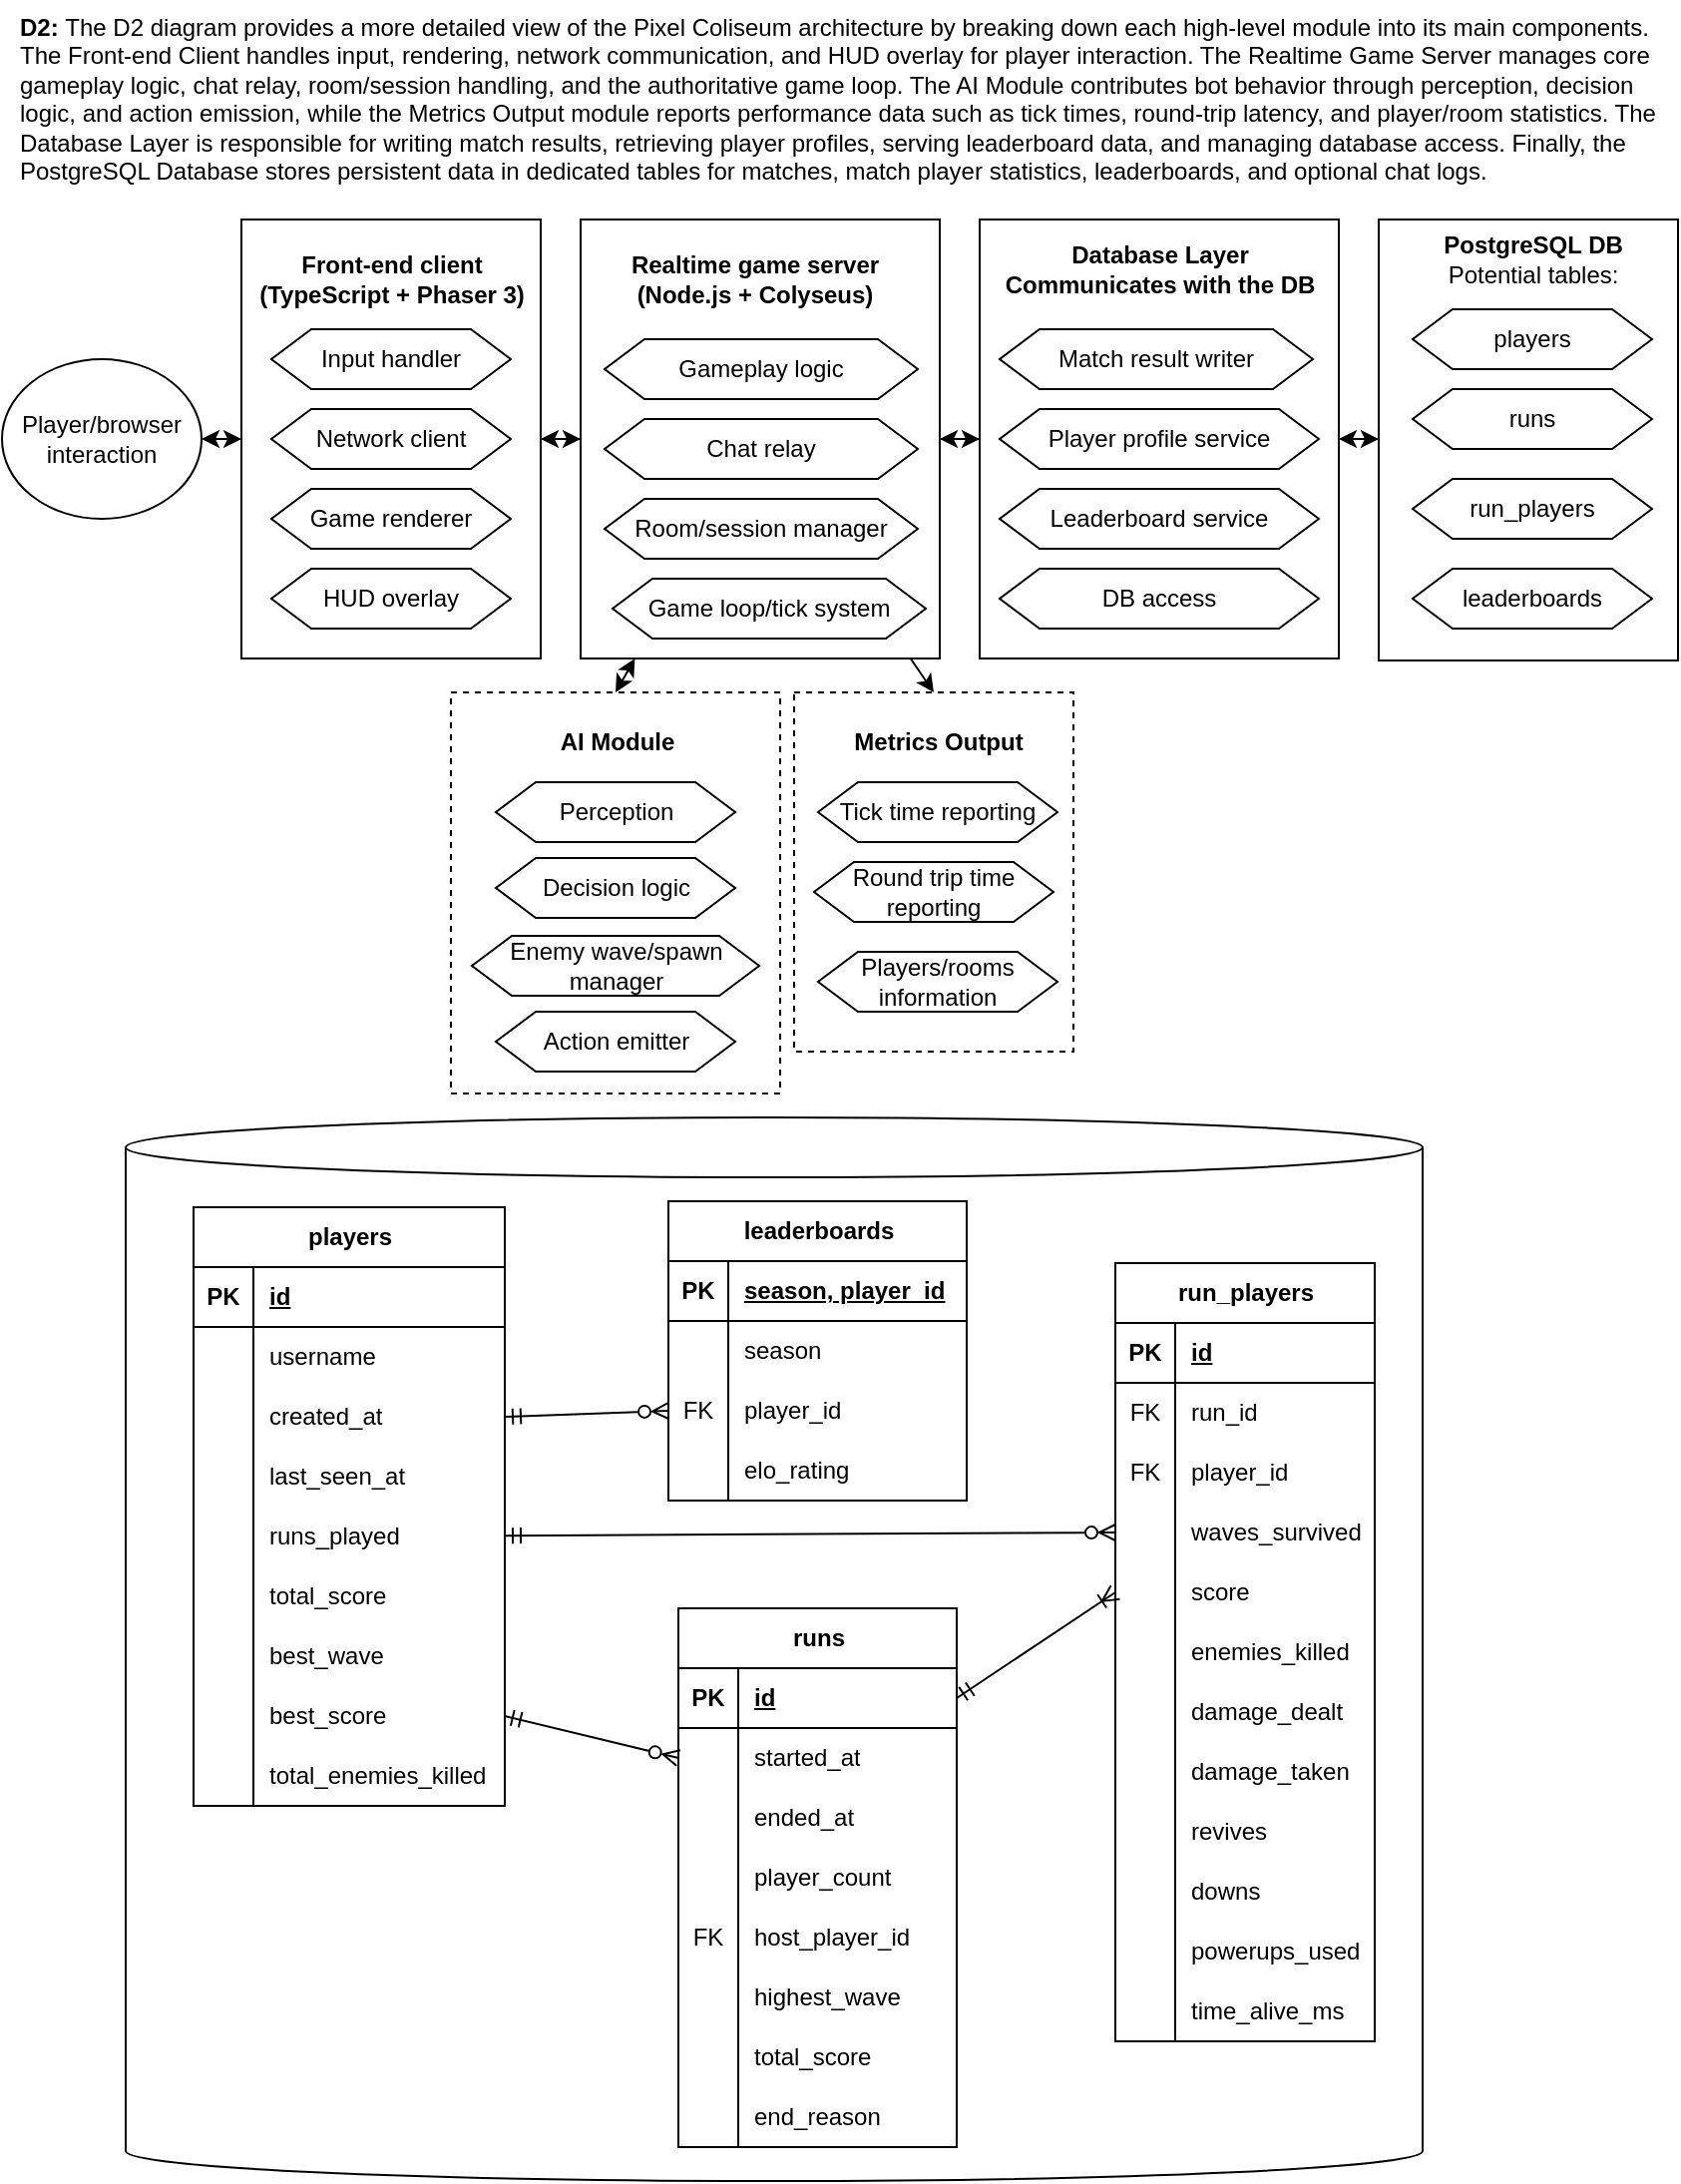<mxfile version="28.2.8">
  <diagram name="Page-1" id="j8zkVQ6v6HRnF_IF4WwY">
    <mxGraphModel dx="1018" dy="633" grid="0" gridSize="10" guides="1" tooltips="1" connect="1" arrows="1" fold="1" page="0" pageScale="1" pageWidth="850" pageHeight="1100" math="0" shadow="0">
      <root>
        <mxCell id="0" />
        <mxCell id="1" parent="0" />
        <mxCell id="nT1fkH_VONhv6HvrQwMY-127" value="" style="shape=cylinder3;whiteSpace=wrap;html=1;boundedLbl=1;backgroundOutline=1;size=15;" parent="1" vertex="1">
          <mxGeometry x="66" y="590" width="650" height="533" as="geometry" />
        </mxCell>
        <mxCell id="DHYCz6EOC8wieBjTlNJv-1" value="&lt;p style=&quot;margin-top: 0px;&quot;&gt;&lt;font&gt;&lt;font style=&quot;&quot;&gt;&lt;font style=&quot;&quot;&gt;&lt;b style=&quot;&quot;&gt;D2:&amp;nbsp;&lt;/b&gt;&lt;/font&gt;&lt;/font&gt;&lt;span style=&quot;background-color: transparent; color: light-dark(rgb(0, 0, 0), rgb(255, 255, 255));&quot;&gt;The D2 diagram provides a more detailed view of the Pixel Coliseum architecture by breaking down each high-level module into its main components. The &lt;/span&gt;&lt;span style=&quot;background-color: transparent; color: light-dark(rgb(0, 0, 0), rgb(255, 255, 255));&quot; data-end=&quot;289&quot; data-start=&quot;269&quot;&gt;Front-end Client&lt;/span&gt;&lt;span style=&quot;background-color: transparent; color: light-dark(rgb(0, 0, 0), rgb(255, 255, 255));&quot;&gt; handles input, rendering, network communication, and HUD overlay for player interaction. The &lt;/span&gt;&lt;span style=&quot;background-color: transparent; color: light-dark(rgb(0, 0, 0), rgb(255, 255, 255));&quot; data-end=&quot;407&quot; data-start=&quot;383&quot;&gt;Realtime Game Server&lt;/span&gt;&lt;span style=&quot;background-color: transparent; color: light-dark(rgb(0, 0, 0), rgb(255, 255, 255));&quot;&gt; manages core gameplay logic, chat relay, room/session handling, and the authoritative game loop. The &lt;/span&gt;&lt;span style=&quot;background-color: transparent; color: light-dark(rgb(0, 0, 0), rgb(255, 255, 255));&quot; data-is-only-node=&quot;&quot; data-end=&quot;522&quot; data-start=&quot;509&quot;&gt;AI Module&lt;/span&gt;&lt;span style=&quot;background-color: transparent; color: light-dark(rgb(0, 0, 0), rgb(255, 255, 255));&quot;&gt; contributes bot behavior through perception, decision logic, and action emission, while the &lt;/span&gt;&lt;span style=&quot;background-color: transparent; color: light-dark(rgb(0, 0, 0), rgb(255, 255, 255));&quot; data-end=&quot;633&quot; data-start=&quot;615&quot;&gt;Metrics Output&lt;/span&gt;&lt;span style=&quot;background-color: transparent; color: light-dark(rgb(0, 0, 0), rgb(255, 255, 255));&quot;&gt; module reports performance data such as tick times, round-trip latency, and player/room statistics. The &lt;/span&gt;&lt;span style=&quot;background-color: transparent; color: light-dark(rgb(0, 0, 0), rgb(255, 255, 255));&quot; data-end=&quot;756&quot; data-start=&quot;738&quot;&gt;Database Layer&lt;/span&gt;&lt;span style=&quot;background-color: transparent; color: light-dark(rgb(0, 0, 0), rgb(255, 255, 255));&quot;&gt; is responsible for writing match results, retrieving player profiles, serving leaderboard data, and managing database access. Finally, the &lt;/span&gt;&lt;span style=&quot;background-color: transparent; color: light-dark(rgb(0, 0, 0), rgb(255, 255, 255));&quot; data-end=&quot;919&quot; data-start=&quot;896&quot;&gt;PostgreSQL Database&lt;/span&gt;&lt;span style=&quot;background-color: transparent; color: light-dark(rgb(0, 0, 0), rgb(255, 255, 255));&quot;&gt; stores persistent data in dedicated tables for matches, match player statistics, leaderboards, and optional chat logs.&lt;/span&gt;&lt;/font&gt;&lt;/p&gt;" style="text;html=1;whiteSpace=wrap;overflow=hidden;rounded=0;" parent="1" vertex="1">
          <mxGeometry x="11" y="30" width="828.5" height="120" as="geometry" />
        </mxCell>
        <mxCell id="DHYCz6EOC8wieBjTlNJv-2" style="edgeStyle=orthogonalEdgeStyle;rounded=0;orthogonalLoop=1;jettySize=auto;html=1;entryX=0;entryY=0.5;entryDx=0;entryDy=0;endArrow=classic;endFill=1;startArrow=classic;startFill=1;" parent="1" source="DHYCz6EOC8wieBjTlNJv-3" target="DHYCz6EOC8wieBjTlNJv-7" edge="1">
          <mxGeometry relative="1" as="geometry" />
        </mxCell>
        <mxCell id="DHYCz6EOC8wieBjTlNJv-3" value="" style="rounded=0;whiteSpace=wrap;html=1;" parent="1" vertex="1">
          <mxGeometry x="124" y="140" width="150" height="220" as="geometry" />
        </mxCell>
        <mxCell id="DHYCz6EOC8wieBjTlNJv-4" style="edgeStyle=orthogonalEdgeStyle;rounded=0;orthogonalLoop=1;jettySize=auto;html=1;endArrow=classic;endFill=1;startArrow=classic;startFill=1;" parent="1" source="DHYCz6EOC8wieBjTlNJv-7" target="DHYCz6EOC8wieBjTlNJv-10" edge="1">
          <mxGeometry relative="1" as="geometry" />
        </mxCell>
        <mxCell id="DHYCz6EOC8wieBjTlNJv-5" style="rounded=0;orthogonalLoop=1;jettySize=auto;html=1;entryX=0.5;entryY=0;entryDx=0;entryDy=0;" parent="1" source="DHYCz6EOC8wieBjTlNJv-7" target="DHYCz6EOC8wieBjTlNJv-13" edge="1">
          <mxGeometry relative="1" as="geometry" />
        </mxCell>
        <mxCell id="DHYCz6EOC8wieBjTlNJv-6" style="rounded=0;orthogonalLoop=1;jettySize=auto;html=1;entryX=0.5;entryY=0;entryDx=0;entryDy=0;endArrow=classic;endFill=1;startArrow=classic;startFill=1;" parent="1" source="DHYCz6EOC8wieBjTlNJv-7" target="DHYCz6EOC8wieBjTlNJv-14" edge="1">
          <mxGeometry relative="1" as="geometry" />
        </mxCell>
        <mxCell id="DHYCz6EOC8wieBjTlNJv-7" value="" style="rounded=0;whiteSpace=wrap;html=1;" parent="1" vertex="1">
          <mxGeometry x="294" y="140" width="180" height="220" as="geometry" />
        </mxCell>
        <mxCell id="DHYCz6EOC8wieBjTlNJv-8" value="" style="rounded=0;whiteSpace=wrap;html=1;" parent="1" vertex="1">
          <mxGeometry x="694" y="140" width="150" height="221" as="geometry" />
        </mxCell>
        <mxCell id="nRwVQwHnKeyk6ElrC6Fd-15" style="edgeStyle=orthogonalEdgeStyle;rounded=0;orthogonalLoop=1;jettySize=auto;html=1;exitX=1;exitY=0.5;exitDx=0;exitDy=0;entryX=0;entryY=0.5;entryDx=0;entryDy=0;startArrow=classic;startFill=1;" parent="1" source="DHYCz6EOC8wieBjTlNJv-10" target="DHYCz6EOC8wieBjTlNJv-8" edge="1">
          <mxGeometry relative="1" as="geometry" />
        </mxCell>
        <mxCell id="DHYCz6EOC8wieBjTlNJv-10" value="&lt;span style=&quot;color: rgba(0, 0, 0, 0); font-family: monospace; font-size: 0px; text-align: start; text-wrap-mode: nowrap;&quot;&gt;%3CmxGraphModel%3E%3Croot%3E%3CmxCell%20id%3D%220%22%2F%3E%3CmxCell%20id%3D%221%22%20parent%3D%220%22%2F%3E%3CmxCell%20id%3D%222%22%20value%3D%22Player%20Profile%20Service%22%20style%3D%22shape%3Dhexagon%3Bperimeter%3DhexagonPerimeter2%3BwhiteSpace%3Dwrap%3Bhtml%3D1%3BfixedSize%3D1%3B%22%20vertex%3D%221%22%20parent%3D%221%22%3E%3CmxGeometry%20x%3D%22550%22%20y%3D%22245%22%20width%3D%22160%22%20height%3D%2230%22%20as%3D%22geometry%22%2F%3E%3C%2FmxCell%3E%3C%2Froot%3E%3C%2FmxGraphModel%3E&lt;/span&gt;" style="rounded=0;whiteSpace=wrap;html=1;" parent="1" vertex="1">
          <mxGeometry x="494" y="140" width="180" height="220" as="geometry" />
        </mxCell>
        <mxCell id="DHYCz6EOC8wieBjTlNJv-11" style="edgeStyle=orthogonalEdgeStyle;rounded=0;orthogonalLoop=1;jettySize=auto;html=1;entryX=0;entryY=0.5;entryDx=0;entryDy=0;endArrow=classic;endFill=1;startArrow=classic;startFill=1;" parent="1" target="DHYCz6EOC8wieBjTlNJv-3" edge="1">
          <mxGeometry relative="1" as="geometry">
            <mxPoint x="104" y="250" as="sourcePoint" />
          </mxGeometry>
        </mxCell>
        <mxCell id="DHYCz6EOC8wieBjTlNJv-12" value="Player/browser interaction" style="ellipse;whiteSpace=wrap;html=1;" parent="1" vertex="1">
          <mxGeometry x="4" y="210" width="100" height="80" as="geometry" />
        </mxCell>
        <mxCell id="DHYCz6EOC8wieBjTlNJv-13" value="" style="rounded=0;whiteSpace=wrap;html=1;dashed=1;" parent="1" vertex="1">
          <mxGeometry x="401" y="377" width="140" height="180" as="geometry" />
        </mxCell>
        <mxCell id="DHYCz6EOC8wieBjTlNJv-14" value="" style="rounded=0;whiteSpace=wrap;html=1;dashed=1;" parent="1" vertex="1">
          <mxGeometry x="229" y="377" width="165" height="201" as="geometry" />
        </mxCell>
        <mxCell id="aA6Dl_ZG2p95WVv3GfOX-1" value="Input handler" style="shape=hexagon;perimeter=hexagonPerimeter2;whiteSpace=wrap;html=1;fixedSize=1;" parent="1" vertex="1">
          <mxGeometry x="139" y="195" width="120" height="30" as="geometry" />
        </mxCell>
        <mxCell id="aA6Dl_ZG2p95WVv3GfOX-2" value="&lt;b&gt;Front-end client&lt;/b&gt;&lt;div&gt;&lt;b&gt;(TypeScript + Phaser 3)&lt;/b&gt;&lt;/div&gt;" style="text;html=1;align=center;verticalAlign=middle;resizable=0;points=[];autosize=1;strokeColor=none;fillColor=none;" parent="1" vertex="1">
          <mxGeometry x="119" y="150" width="160" height="40" as="geometry" />
        </mxCell>
        <mxCell id="aA6Dl_ZG2p95WVv3GfOX-3" value="Network client" style="shape=hexagon;perimeter=hexagonPerimeter2;whiteSpace=wrap;html=1;fixedSize=1;" parent="1" vertex="1">
          <mxGeometry x="139" y="235" width="120" height="30" as="geometry" />
        </mxCell>
        <mxCell id="aA6Dl_ZG2p95WVv3GfOX-4" value="Game renderer" style="shape=hexagon;perimeter=hexagonPerimeter2;whiteSpace=wrap;html=1;fixedSize=1;" parent="1" vertex="1">
          <mxGeometry x="139" y="275" width="120" height="30" as="geometry" />
        </mxCell>
        <mxCell id="aA6Dl_ZG2p95WVv3GfOX-5" value="HUD overlay" style="shape=hexagon;perimeter=hexagonPerimeter2;whiteSpace=wrap;html=1;fixedSize=1;" parent="1" vertex="1">
          <mxGeometry x="139" y="315" width="120" height="30" as="geometry" />
        </mxCell>
        <mxCell id="aA6Dl_ZG2p95WVv3GfOX-6" value="&lt;div&gt;&lt;br&gt;&lt;/div&gt;&lt;div&gt;Room/session manager&lt;/div&gt;&lt;div&gt;&lt;br&gt;&lt;/div&gt;" style="shape=hexagon;perimeter=hexagonPerimeter2;whiteSpace=wrap;html=1;fixedSize=1;" parent="1" vertex="1">
          <mxGeometry x="306" y="280" width="157" height="30" as="geometry" />
        </mxCell>
        <mxCell id="aA6Dl_ZG2p95WVv3GfOX-7" value="&lt;div&gt;&lt;span style=&quot;background-color: transparent; color: light-dark(rgb(0, 0, 0), rgb(255, 255, 255));&quot;&gt;Game loop/tick system&lt;/span&gt;&lt;/div&gt;" style="shape=hexagon;perimeter=hexagonPerimeter2;whiteSpace=wrap;html=1;fixedSize=1;" parent="1" vertex="1">
          <mxGeometry x="310" y="320" width="157" height="30" as="geometry" />
        </mxCell>
        <mxCell id="aA6Dl_ZG2p95WVv3GfOX-8" value="Gameplay logic" style="shape=hexagon;perimeter=hexagonPerimeter2;whiteSpace=wrap;html=1;fixedSize=1;" parent="1" vertex="1">
          <mxGeometry x="306" y="200" width="157" height="30" as="geometry" />
        </mxCell>
        <mxCell id="aA6Dl_ZG2p95WVv3GfOX-9" value="&lt;div&gt;&lt;span style=&quot;background-color: transparent; color: light-dark(rgb(0, 0, 0), rgb(255, 255, 255));&quot;&gt;Chat relay&lt;/span&gt;&lt;/div&gt;" style="shape=hexagon;perimeter=hexagonPerimeter2;whiteSpace=wrap;html=1;fixedSize=1;" parent="1" vertex="1">
          <mxGeometry x="306" y="240" width="157" height="30" as="geometry" />
        </mxCell>
        <mxCell id="aA6Dl_ZG2p95WVv3GfOX-10" value="&lt;b&gt;Realtime game server&lt;/b&gt;&lt;div&gt;&lt;b&gt;(Node.js + Colyseus)&lt;/b&gt;&lt;/div&gt;" style="text;html=1;align=center;verticalAlign=middle;resizable=0;points=[];autosize=1;strokeColor=none;fillColor=none;" parent="1" vertex="1">
          <mxGeometry x="306" y="150" width="150" height="40" as="geometry" />
        </mxCell>
        <mxCell id="aA6Dl_ZG2p95WVv3GfOX-11" value="&lt;b&gt;Database Layer&lt;/b&gt;&lt;div&gt;&lt;b&gt;Communicates with the DB&lt;/b&gt;&lt;/div&gt;" style="text;html=1;align=center;verticalAlign=middle;resizable=0;points=[];autosize=1;strokeColor=none;fillColor=none;" parent="1" vertex="1">
          <mxGeometry x="494" y="145" width="180" height="40" as="geometry" />
        </mxCell>
        <mxCell id="aA6Dl_ZG2p95WVv3GfOX-12" value="&lt;div&gt;&lt;span style=&quot;background-color: transparent; color: light-dark(rgb(0, 0, 0), rgb(255, 255, 255));&quot;&gt;Match result writer&lt;/span&gt;&lt;/div&gt;" style="shape=hexagon;perimeter=hexagonPerimeter2;whiteSpace=wrap;html=1;fixedSize=1;" parent="1" vertex="1">
          <mxGeometry x="504" y="195" width="157" height="30" as="geometry" />
        </mxCell>
        <mxCell id="aA6Dl_ZG2p95WVv3GfOX-13" value="Player profile service" style="shape=hexagon;perimeter=hexagonPerimeter2;whiteSpace=wrap;html=1;fixedSize=1;" parent="1" vertex="1">
          <mxGeometry x="504" y="235" width="160" height="30" as="geometry" />
        </mxCell>
        <mxCell id="aA6Dl_ZG2p95WVv3GfOX-14" value="Leaderboard service" style="shape=hexagon;perimeter=hexagonPerimeter2;whiteSpace=wrap;html=1;fixedSize=1;" parent="1" vertex="1">
          <mxGeometry x="504" y="275" width="160" height="30" as="geometry" />
        </mxCell>
        <mxCell id="aA6Dl_ZG2p95WVv3GfOX-15" value="DB access" style="shape=hexagon;perimeter=hexagonPerimeter2;whiteSpace=wrap;html=1;fixedSize=1;" parent="1" vertex="1">
          <mxGeometry x="504" y="315" width="160" height="30" as="geometry" />
        </mxCell>
        <mxCell id="aA6Dl_ZG2p95WVv3GfOX-16" value="Perception" style="shape=hexagon;perimeter=hexagonPerimeter2;whiteSpace=wrap;html=1;fixedSize=1;" parent="1" vertex="1">
          <mxGeometry x="251.5" y="422" width="120" height="30" as="geometry" />
        </mxCell>
        <mxCell id="aA6Dl_ZG2p95WVv3GfOX-17" value="Decision logic" style="shape=hexagon;perimeter=hexagonPerimeter2;whiteSpace=wrap;html=1;fixedSize=1;" parent="1" vertex="1">
          <mxGeometry x="251.5" y="460" width="120" height="30" as="geometry" />
        </mxCell>
        <mxCell id="aA6Dl_ZG2p95WVv3GfOX-18" value="Action emitter" style="shape=hexagon;perimeter=hexagonPerimeter2;whiteSpace=wrap;html=1;fixedSize=1;" parent="1" vertex="1">
          <mxGeometry x="251.5" y="537" width="120" height="30" as="geometry" />
        </mxCell>
        <mxCell id="aA6Dl_ZG2p95WVv3GfOX-20" value="&lt;b&gt;AI Module&lt;/b&gt;" style="text;html=1;align=center;verticalAlign=middle;resizable=0;points=[];autosize=1;strokeColor=none;fillColor=none;" parent="1" vertex="1">
          <mxGeometry x="271.5" y="387" width="80" height="30" as="geometry" />
        </mxCell>
        <mxCell id="aA6Dl_ZG2p95WVv3GfOX-21" value="Tick time reporting" style="shape=hexagon;perimeter=hexagonPerimeter2;whiteSpace=wrap;html=1;fixedSize=1;" parent="1" vertex="1">
          <mxGeometry x="413" y="422" width="120" height="30" as="geometry" />
        </mxCell>
        <mxCell id="aA6Dl_ZG2p95WVv3GfOX-22" value="Round trip time reporting" style="shape=hexagon;perimeter=hexagonPerimeter2;whiteSpace=wrap;html=1;fixedSize=1;" parent="1" vertex="1">
          <mxGeometry x="411" y="462" width="120" height="30" as="geometry" />
        </mxCell>
        <mxCell id="aA6Dl_ZG2p95WVv3GfOX-23" value="Players/rooms information" style="shape=hexagon;perimeter=hexagonPerimeter2;whiteSpace=wrap;html=1;fixedSize=1;" parent="1" vertex="1">
          <mxGeometry x="413" y="507" width="120" height="30" as="geometry" />
        </mxCell>
        <mxCell id="aA6Dl_ZG2p95WVv3GfOX-24" value="&lt;b&gt;Metrics Output&lt;/b&gt;" style="text;html=1;align=center;verticalAlign=middle;resizable=0;points=[];autosize=1;strokeColor=none;fillColor=none;" parent="1" vertex="1">
          <mxGeometry x="418" y="387" width="110" height="30" as="geometry" />
        </mxCell>
        <mxCell id="aA6Dl_ZG2p95WVv3GfOX-25" value="&lt;b&gt;PostgreSQL DB&lt;/b&gt;&lt;div&gt;Potential tables:&lt;/div&gt;" style="text;html=1;align=center;verticalAlign=middle;resizable=0;points=[];autosize=1;strokeColor=none;fillColor=none;" parent="1" vertex="1">
          <mxGeometry x="716" y="140" width="110" height="40" as="geometry" />
        </mxCell>
        <mxCell id="aA6Dl_ZG2p95WVv3GfOX-26" value="players" style="shape=hexagon;perimeter=hexagonPerimeter2;whiteSpace=wrap;html=1;fixedSize=1;" parent="1" vertex="1">
          <mxGeometry x="711" y="185" width="120" height="30" as="geometry" />
        </mxCell>
        <mxCell id="aA6Dl_ZG2p95WVv3GfOX-27" value="runs" style="shape=hexagon;perimeter=hexagonPerimeter2;whiteSpace=wrap;html=1;fixedSize=1;" parent="1" vertex="1">
          <mxGeometry x="711" y="225" width="120" height="30" as="geometry" />
        </mxCell>
        <mxCell id="aA6Dl_ZG2p95WVv3GfOX-28" value="run_players" style="shape=hexagon;perimeter=hexagonPerimeter2;whiteSpace=wrap;html=1;fixedSize=1;" parent="1" vertex="1">
          <mxGeometry x="711" y="270" width="120" height="30" as="geometry" />
        </mxCell>
        <mxCell id="aA6Dl_ZG2p95WVv3GfOX-29" value="leaderboards" style="shape=hexagon;perimeter=hexagonPerimeter2;whiteSpace=wrap;html=1;fixedSize=1;" parent="1" vertex="1">
          <mxGeometry x="711" y="315" width="120" height="30" as="geometry" />
        </mxCell>
        <mxCell id="nT1fkH_VONhv6HvrQwMY-1" value="players" style="shape=table;startSize=30;container=1;collapsible=1;childLayout=tableLayout;fixedRows=1;rowLines=0;fontStyle=1;align=center;resizeLast=1;html=1;" parent="1" vertex="1">
          <mxGeometry x="100" y="635" width="156" height="300" as="geometry" />
        </mxCell>
        <mxCell id="nT1fkH_VONhv6HvrQwMY-2" value="" style="shape=tableRow;horizontal=0;startSize=0;swimlaneHead=0;swimlaneBody=0;fillColor=none;collapsible=0;dropTarget=0;points=[[0,0.5],[1,0.5]];portConstraint=eastwest;top=0;left=0;right=0;bottom=1;" parent="nT1fkH_VONhv6HvrQwMY-1" vertex="1">
          <mxGeometry y="30" width="156" height="30" as="geometry" />
        </mxCell>
        <mxCell id="nT1fkH_VONhv6HvrQwMY-3" value="PK" style="shape=partialRectangle;connectable=0;fillColor=none;top=0;left=0;bottom=0;right=0;fontStyle=1;overflow=hidden;whiteSpace=wrap;html=1;" parent="nT1fkH_VONhv6HvrQwMY-2" vertex="1">
          <mxGeometry width="30" height="30" as="geometry">
            <mxRectangle width="30" height="30" as="alternateBounds" />
          </mxGeometry>
        </mxCell>
        <mxCell id="nT1fkH_VONhv6HvrQwMY-4" value="id" style="shape=partialRectangle;connectable=0;fillColor=none;top=0;left=0;bottom=0;right=0;align=left;spacingLeft=6;fontStyle=5;overflow=hidden;whiteSpace=wrap;html=1;" parent="nT1fkH_VONhv6HvrQwMY-2" vertex="1">
          <mxGeometry x="30" width="126" height="30" as="geometry">
            <mxRectangle width="126" height="30" as="alternateBounds" />
          </mxGeometry>
        </mxCell>
        <mxCell id="nT1fkH_VONhv6HvrQwMY-5" value="" style="shape=tableRow;horizontal=0;startSize=0;swimlaneHead=0;swimlaneBody=0;fillColor=none;collapsible=0;dropTarget=0;points=[[0,0.5],[1,0.5]];portConstraint=eastwest;top=0;left=0;right=0;bottom=0;" parent="nT1fkH_VONhv6HvrQwMY-1" vertex="1">
          <mxGeometry y="60" width="156" height="30" as="geometry" />
        </mxCell>
        <mxCell id="nT1fkH_VONhv6HvrQwMY-6" value="" style="shape=partialRectangle;connectable=0;fillColor=none;top=0;left=0;bottom=0;right=0;editable=1;overflow=hidden;whiteSpace=wrap;html=1;" parent="nT1fkH_VONhv6HvrQwMY-5" vertex="1">
          <mxGeometry width="30" height="30" as="geometry">
            <mxRectangle width="30" height="30" as="alternateBounds" />
          </mxGeometry>
        </mxCell>
        <mxCell id="nT1fkH_VONhv6HvrQwMY-7" value="username" style="shape=partialRectangle;connectable=0;fillColor=none;top=0;left=0;bottom=0;right=0;align=left;spacingLeft=6;overflow=hidden;whiteSpace=wrap;html=1;" parent="nT1fkH_VONhv6HvrQwMY-5" vertex="1">
          <mxGeometry x="30" width="126" height="30" as="geometry">
            <mxRectangle width="126" height="30" as="alternateBounds" />
          </mxGeometry>
        </mxCell>
        <mxCell id="nT1fkH_VONhv6HvrQwMY-8" value="" style="shape=tableRow;horizontal=0;startSize=0;swimlaneHead=0;swimlaneBody=0;fillColor=none;collapsible=0;dropTarget=0;points=[[0,0.5],[1,0.5]];portConstraint=eastwest;top=0;left=0;right=0;bottom=0;" parent="nT1fkH_VONhv6HvrQwMY-1" vertex="1">
          <mxGeometry y="90" width="156" height="30" as="geometry" />
        </mxCell>
        <mxCell id="nT1fkH_VONhv6HvrQwMY-9" value="" style="shape=partialRectangle;connectable=0;fillColor=none;top=0;left=0;bottom=0;right=0;editable=1;overflow=hidden;whiteSpace=wrap;html=1;" parent="nT1fkH_VONhv6HvrQwMY-8" vertex="1">
          <mxGeometry width="30" height="30" as="geometry">
            <mxRectangle width="30" height="30" as="alternateBounds" />
          </mxGeometry>
        </mxCell>
        <mxCell id="nT1fkH_VONhv6HvrQwMY-10" value="created_at" style="shape=partialRectangle;connectable=0;fillColor=none;top=0;left=0;bottom=0;right=0;align=left;spacingLeft=6;overflow=hidden;whiteSpace=wrap;html=1;" parent="nT1fkH_VONhv6HvrQwMY-8" vertex="1">
          <mxGeometry x="30" width="126" height="30" as="geometry">
            <mxRectangle width="126" height="30" as="alternateBounds" />
          </mxGeometry>
        </mxCell>
        <mxCell id="nT1fkH_VONhv6HvrQwMY-11" value="" style="shape=tableRow;horizontal=0;startSize=0;swimlaneHead=0;swimlaneBody=0;fillColor=none;collapsible=0;dropTarget=0;points=[[0,0.5],[1,0.5]];portConstraint=eastwest;top=0;left=0;right=0;bottom=0;" parent="nT1fkH_VONhv6HvrQwMY-1" vertex="1">
          <mxGeometry y="120" width="156" height="30" as="geometry" />
        </mxCell>
        <mxCell id="nT1fkH_VONhv6HvrQwMY-12" value="" style="shape=partialRectangle;connectable=0;fillColor=none;top=0;left=0;bottom=0;right=0;editable=1;overflow=hidden;whiteSpace=wrap;html=1;" parent="nT1fkH_VONhv6HvrQwMY-11" vertex="1">
          <mxGeometry width="30" height="30" as="geometry">
            <mxRectangle width="30" height="30" as="alternateBounds" />
          </mxGeometry>
        </mxCell>
        <mxCell id="nT1fkH_VONhv6HvrQwMY-13" value="last_seen_at" style="shape=partialRectangle;connectable=0;fillColor=none;top=0;left=0;bottom=0;right=0;align=left;spacingLeft=6;overflow=hidden;whiteSpace=wrap;html=1;" parent="nT1fkH_VONhv6HvrQwMY-11" vertex="1">
          <mxGeometry x="30" width="126" height="30" as="geometry">
            <mxRectangle width="126" height="30" as="alternateBounds" />
          </mxGeometry>
        </mxCell>
        <mxCell id="nT1fkH_VONhv6HvrQwMY-14" value="" style="shape=tableRow;horizontal=0;startSize=0;swimlaneHead=0;swimlaneBody=0;fillColor=none;collapsible=0;dropTarget=0;points=[[0,0.5],[1,0.5]];portConstraint=eastwest;top=0;left=0;right=0;bottom=0;" parent="nT1fkH_VONhv6HvrQwMY-1" vertex="1">
          <mxGeometry y="150" width="156" height="30" as="geometry" />
        </mxCell>
        <mxCell id="nT1fkH_VONhv6HvrQwMY-15" value="" style="shape=partialRectangle;connectable=0;fillColor=none;top=0;left=0;bottom=0;right=0;editable=1;overflow=hidden;whiteSpace=wrap;html=1;" parent="nT1fkH_VONhv6HvrQwMY-14" vertex="1">
          <mxGeometry width="30" height="30" as="geometry">
            <mxRectangle width="30" height="30" as="alternateBounds" />
          </mxGeometry>
        </mxCell>
        <mxCell id="nT1fkH_VONhv6HvrQwMY-16" value="runs_played" style="shape=partialRectangle;connectable=0;fillColor=none;top=0;left=0;bottom=0;right=0;align=left;spacingLeft=6;overflow=hidden;whiteSpace=wrap;html=1;" parent="nT1fkH_VONhv6HvrQwMY-14" vertex="1">
          <mxGeometry x="30" width="126" height="30" as="geometry">
            <mxRectangle width="126" height="30" as="alternateBounds" />
          </mxGeometry>
        </mxCell>
        <mxCell id="nT1fkH_VONhv6HvrQwMY-17" value="" style="shape=tableRow;horizontal=0;startSize=0;swimlaneHead=0;swimlaneBody=0;fillColor=none;collapsible=0;dropTarget=0;points=[[0,0.5],[1,0.5]];portConstraint=eastwest;top=0;left=0;right=0;bottom=0;" parent="nT1fkH_VONhv6HvrQwMY-1" vertex="1">
          <mxGeometry y="180" width="156" height="30" as="geometry" />
        </mxCell>
        <mxCell id="nT1fkH_VONhv6HvrQwMY-18" value="" style="shape=partialRectangle;connectable=0;fillColor=none;top=0;left=0;bottom=0;right=0;editable=1;overflow=hidden;whiteSpace=wrap;html=1;" parent="nT1fkH_VONhv6HvrQwMY-17" vertex="1">
          <mxGeometry width="30" height="30" as="geometry">
            <mxRectangle width="30" height="30" as="alternateBounds" />
          </mxGeometry>
        </mxCell>
        <mxCell id="nT1fkH_VONhv6HvrQwMY-19" value="total_score" style="shape=partialRectangle;connectable=0;fillColor=none;top=0;left=0;bottom=0;right=0;align=left;spacingLeft=6;overflow=hidden;whiteSpace=wrap;html=1;" parent="nT1fkH_VONhv6HvrQwMY-17" vertex="1">
          <mxGeometry x="30" width="126" height="30" as="geometry">
            <mxRectangle width="126" height="30" as="alternateBounds" />
          </mxGeometry>
        </mxCell>
        <mxCell id="nT1fkH_VONhv6HvrQwMY-20" value="" style="shape=tableRow;horizontal=0;startSize=0;swimlaneHead=0;swimlaneBody=0;fillColor=none;collapsible=0;dropTarget=0;points=[[0,0.5],[1,0.5]];portConstraint=eastwest;top=0;left=0;right=0;bottom=0;" parent="nT1fkH_VONhv6HvrQwMY-1" vertex="1">
          <mxGeometry y="210" width="156" height="30" as="geometry" />
        </mxCell>
        <mxCell id="nT1fkH_VONhv6HvrQwMY-21" value="" style="shape=partialRectangle;connectable=0;fillColor=none;top=0;left=0;bottom=0;right=0;editable=1;overflow=hidden;whiteSpace=wrap;html=1;" parent="nT1fkH_VONhv6HvrQwMY-20" vertex="1">
          <mxGeometry width="30" height="30" as="geometry">
            <mxRectangle width="30" height="30" as="alternateBounds" />
          </mxGeometry>
        </mxCell>
        <mxCell id="nT1fkH_VONhv6HvrQwMY-22" value="best_wave" style="shape=partialRectangle;connectable=0;fillColor=none;top=0;left=0;bottom=0;right=0;align=left;spacingLeft=6;overflow=hidden;whiteSpace=wrap;html=1;" parent="nT1fkH_VONhv6HvrQwMY-20" vertex="1">
          <mxGeometry x="30" width="126" height="30" as="geometry">
            <mxRectangle width="126" height="30" as="alternateBounds" />
          </mxGeometry>
        </mxCell>
        <mxCell id="nT1fkH_VONhv6HvrQwMY-23" value="" style="shape=tableRow;horizontal=0;startSize=0;swimlaneHead=0;swimlaneBody=0;fillColor=none;collapsible=0;dropTarget=0;points=[[0,0.5],[1,0.5]];portConstraint=eastwest;top=0;left=0;right=0;bottom=0;" parent="nT1fkH_VONhv6HvrQwMY-1" vertex="1">
          <mxGeometry y="240" width="156" height="30" as="geometry" />
        </mxCell>
        <mxCell id="nT1fkH_VONhv6HvrQwMY-24" value="" style="shape=partialRectangle;connectable=0;fillColor=none;top=0;left=0;bottom=0;right=0;editable=1;overflow=hidden;whiteSpace=wrap;html=1;" parent="nT1fkH_VONhv6HvrQwMY-23" vertex="1">
          <mxGeometry width="30" height="30" as="geometry">
            <mxRectangle width="30" height="30" as="alternateBounds" />
          </mxGeometry>
        </mxCell>
        <mxCell id="nT1fkH_VONhv6HvrQwMY-25" value="best_score" style="shape=partialRectangle;connectable=0;fillColor=none;top=0;left=0;bottom=0;right=0;align=left;spacingLeft=6;overflow=hidden;whiteSpace=wrap;html=1;" parent="nT1fkH_VONhv6HvrQwMY-23" vertex="1">
          <mxGeometry x="30" width="126" height="30" as="geometry">
            <mxRectangle width="126" height="30" as="alternateBounds" />
          </mxGeometry>
        </mxCell>
        <mxCell id="nT1fkH_VONhv6HvrQwMY-26" value="" style="shape=tableRow;horizontal=0;startSize=0;swimlaneHead=0;swimlaneBody=0;fillColor=none;collapsible=0;dropTarget=0;points=[[0,0.5],[1,0.5]];portConstraint=eastwest;top=0;left=0;right=0;bottom=0;" parent="nT1fkH_VONhv6HvrQwMY-1" vertex="1">
          <mxGeometry y="270" width="156" height="30" as="geometry" />
        </mxCell>
        <mxCell id="nT1fkH_VONhv6HvrQwMY-27" value="" style="shape=partialRectangle;connectable=0;fillColor=none;top=0;left=0;bottom=0;right=0;editable=1;overflow=hidden;whiteSpace=wrap;html=1;" parent="nT1fkH_VONhv6HvrQwMY-26" vertex="1">
          <mxGeometry width="30" height="30" as="geometry">
            <mxRectangle width="30" height="30" as="alternateBounds" />
          </mxGeometry>
        </mxCell>
        <mxCell id="nT1fkH_VONhv6HvrQwMY-28" value="total_enemies_killed" style="shape=partialRectangle;connectable=0;fillColor=none;top=0;left=0;bottom=0;right=0;align=left;spacingLeft=6;overflow=hidden;whiteSpace=wrap;html=1;" parent="nT1fkH_VONhv6HvrQwMY-26" vertex="1">
          <mxGeometry x="30" width="126" height="30" as="geometry">
            <mxRectangle width="126" height="30" as="alternateBounds" />
          </mxGeometry>
        </mxCell>
        <mxCell id="nT1fkH_VONhv6HvrQwMY-29" value="runs" style="shape=table;startSize=30;container=1;collapsible=1;childLayout=tableLayout;fixedRows=1;rowLines=0;fontStyle=1;align=center;resizeLast=1;html=1;" parent="1" vertex="1">
          <mxGeometry x="343" y="836" width="139.5" height="270" as="geometry" />
        </mxCell>
        <mxCell id="nT1fkH_VONhv6HvrQwMY-30" value="" style="shape=tableRow;horizontal=0;startSize=0;swimlaneHead=0;swimlaneBody=0;fillColor=none;collapsible=0;dropTarget=0;points=[[0,0.5],[1,0.5]];portConstraint=eastwest;top=0;left=0;right=0;bottom=1;" parent="nT1fkH_VONhv6HvrQwMY-29" vertex="1">
          <mxGeometry y="30" width="139.5" height="30" as="geometry" />
        </mxCell>
        <mxCell id="nT1fkH_VONhv6HvrQwMY-31" value="PK" style="shape=partialRectangle;connectable=0;fillColor=none;top=0;left=0;bottom=0;right=0;fontStyle=1;overflow=hidden;whiteSpace=wrap;html=1;" parent="nT1fkH_VONhv6HvrQwMY-30" vertex="1">
          <mxGeometry width="30" height="30" as="geometry">
            <mxRectangle width="30" height="30" as="alternateBounds" />
          </mxGeometry>
        </mxCell>
        <mxCell id="nT1fkH_VONhv6HvrQwMY-32" value="id" style="shape=partialRectangle;connectable=0;fillColor=none;top=0;left=0;bottom=0;right=0;align=left;spacingLeft=6;fontStyle=5;overflow=hidden;whiteSpace=wrap;html=1;" parent="nT1fkH_VONhv6HvrQwMY-30" vertex="1">
          <mxGeometry x="30" width="109.5" height="30" as="geometry">
            <mxRectangle width="109.5" height="30" as="alternateBounds" />
          </mxGeometry>
        </mxCell>
        <mxCell id="nT1fkH_VONhv6HvrQwMY-33" value="" style="shape=tableRow;horizontal=0;startSize=0;swimlaneHead=0;swimlaneBody=0;fillColor=none;collapsible=0;dropTarget=0;points=[[0,0.5],[1,0.5]];portConstraint=eastwest;top=0;left=0;right=0;bottom=0;" parent="nT1fkH_VONhv6HvrQwMY-29" vertex="1">
          <mxGeometry y="60" width="139.5" height="30" as="geometry" />
        </mxCell>
        <mxCell id="nT1fkH_VONhv6HvrQwMY-34" value="" style="shape=partialRectangle;connectable=0;fillColor=none;top=0;left=0;bottom=0;right=0;editable=1;overflow=hidden;whiteSpace=wrap;html=1;" parent="nT1fkH_VONhv6HvrQwMY-33" vertex="1">
          <mxGeometry width="30" height="30" as="geometry">
            <mxRectangle width="30" height="30" as="alternateBounds" />
          </mxGeometry>
        </mxCell>
        <mxCell id="nT1fkH_VONhv6HvrQwMY-35" value="started_at" style="shape=partialRectangle;connectable=0;fillColor=none;top=0;left=0;bottom=0;right=0;align=left;spacingLeft=6;overflow=hidden;whiteSpace=wrap;html=1;" parent="nT1fkH_VONhv6HvrQwMY-33" vertex="1">
          <mxGeometry x="30" width="109.5" height="30" as="geometry">
            <mxRectangle width="109.5" height="30" as="alternateBounds" />
          </mxGeometry>
        </mxCell>
        <mxCell id="nT1fkH_VONhv6HvrQwMY-36" value="" style="shape=tableRow;horizontal=0;startSize=0;swimlaneHead=0;swimlaneBody=0;fillColor=none;collapsible=0;dropTarget=0;points=[[0,0.5],[1,0.5]];portConstraint=eastwest;top=0;left=0;right=0;bottom=0;" parent="nT1fkH_VONhv6HvrQwMY-29" vertex="1">
          <mxGeometry y="90" width="139.5" height="30" as="geometry" />
        </mxCell>
        <mxCell id="nT1fkH_VONhv6HvrQwMY-37" value="" style="shape=partialRectangle;connectable=0;fillColor=none;top=0;left=0;bottom=0;right=0;editable=1;overflow=hidden;whiteSpace=wrap;html=1;" parent="nT1fkH_VONhv6HvrQwMY-36" vertex="1">
          <mxGeometry width="30" height="30" as="geometry">
            <mxRectangle width="30" height="30" as="alternateBounds" />
          </mxGeometry>
        </mxCell>
        <mxCell id="nT1fkH_VONhv6HvrQwMY-38" value="ended_at" style="shape=partialRectangle;connectable=0;fillColor=none;top=0;left=0;bottom=0;right=0;align=left;spacingLeft=6;overflow=hidden;whiteSpace=wrap;html=1;" parent="nT1fkH_VONhv6HvrQwMY-36" vertex="1">
          <mxGeometry x="30" width="109.5" height="30" as="geometry">
            <mxRectangle width="109.5" height="30" as="alternateBounds" />
          </mxGeometry>
        </mxCell>
        <mxCell id="nT1fkH_VONhv6HvrQwMY-39" value="" style="shape=tableRow;horizontal=0;startSize=0;swimlaneHead=0;swimlaneBody=0;fillColor=none;collapsible=0;dropTarget=0;points=[[0,0.5],[1,0.5]];portConstraint=eastwest;top=0;left=0;right=0;bottom=0;" parent="nT1fkH_VONhv6HvrQwMY-29" vertex="1">
          <mxGeometry y="120" width="139.5" height="30" as="geometry" />
        </mxCell>
        <mxCell id="nT1fkH_VONhv6HvrQwMY-40" value="" style="shape=partialRectangle;connectable=0;fillColor=none;top=0;left=0;bottom=0;right=0;editable=1;overflow=hidden;whiteSpace=wrap;html=1;" parent="nT1fkH_VONhv6HvrQwMY-39" vertex="1">
          <mxGeometry width="30" height="30" as="geometry">
            <mxRectangle width="30" height="30" as="alternateBounds" />
          </mxGeometry>
        </mxCell>
        <mxCell id="nT1fkH_VONhv6HvrQwMY-41" value="player_count" style="shape=partialRectangle;connectable=0;fillColor=none;top=0;left=0;bottom=0;right=0;align=left;spacingLeft=6;overflow=hidden;whiteSpace=wrap;html=1;" parent="nT1fkH_VONhv6HvrQwMY-39" vertex="1">
          <mxGeometry x="30" width="109.5" height="30" as="geometry">
            <mxRectangle width="109.5" height="30" as="alternateBounds" />
          </mxGeometry>
        </mxCell>
        <mxCell id="nT1fkH_VONhv6HvrQwMY-42" value="" style="shape=tableRow;horizontal=0;startSize=0;swimlaneHead=0;swimlaneBody=0;fillColor=none;collapsible=0;dropTarget=0;points=[[0,0.5],[1,0.5]];portConstraint=eastwest;top=0;left=0;right=0;bottom=0;" parent="nT1fkH_VONhv6HvrQwMY-29" vertex="1">
          <mxGeometry y="150" width="139.5" height="30" as="geometry" />
        </mxCell>
        <mxCell id="nT1fkH_VONhv6HvrQwMY-43" value="FK" style="shape=partialRectangle;connectable=0;fillColor=none;top=0;left=0;bottom=0;right=0;editable=1;overflow=hidden;whiteSpace=wrap;html=1;" parent="nT1fkH_VONhv6HvrQwMY-42" vertex="1">
          <mxGeometry width="30" height="30" as="geometry">
            <mxRectangle width="30" height="30" as="alternateBounds" />
          </mxGeometry>
        </mxCell>
        <mxCell id="nT1fkH_VONhv6HvrQwMY-44" value="host_player_id" style="shape=partialRectangle;connectable=0;fillColor=none;top=0;left=0;bottom=0;right=0;align=left;spacingLeft=6;overflow=hidden;whiteSpace=wrap;html=1;" parent="nT1fkH_VONhv6HvrQwMY-42" vertex="1">
          <mxGeometry x="30" width="109.5" height="30" as="geometry">
            <mxRectangle width="109.5" height="30" as="alternateBounds" />
          </mxGeometry>
        </mxCell>
        <mxCell id="M0nX0CE2RqAU9rpodAFG-10" value="" style="shape=tableRow;horizontal=0;startSize=0;swimlaneHead=0;swimlaneBody=0;fillColor=none;collapsible=0;dropTarget=0;points=[[0,0.5],[1,0.5]];portConstraint=eastwest;top=0;left=0;right=0;bottom=0;" parent="nT1fkH_VONhv6HvrQwMY-29" vertex="1">
          <mxGeometry y="180" width="139.5" height="30" as="geometry" />
        </mxCell>
        <mxCell id="M0nX0CE2RqAU9rpodAFG-11" value="" style="shape=partialRectangle;connectable=0;fillColor=none;top=0;left=0;bottom=0;right=0;editable=1;overflow=hidden;whiteSpace=wrap;html=1;" parent="M0nX0CE2RqAU9rpodAFG-10" vertex="1">
          <mxGeometry width="30" height="30" as="geometry">
            <mxRectangle width="30" height="30" as="alternateBounds" />
          </mxGeometry>
        </mxCell>
        <mxCell id="M0nX0CE2RqAU9rpodAFG-12" value="highest_wave" style="shape=partialRectangle;connectable=0;fillColor=none;top=0;left=0;bottom=0;right=0;align=left;spacingLeft=6;overflow=hidden;whiteSpace=wrap;html=1;" parent="M0nX0CE2RqAU9rpodAFG-10" vertex="1">
          <mxGeometry x="30" width="109.5" height="30" as="geometry">
            <mxRectangle width="109.5" height="30" as="alternateBounds" />
          </mxGeometry>
        </mxCell>
        <mxCell id="nRwVQwHnKeyk6ElrC6Fd-1" value="" style="shape=tableRow;horizontal=0;startSize=0;swimlaneHead=0;swimlaneBody=0;fillColor=none;collapsible=0;dropTarget=0;points=[[0,0.5],[1,0.5]];portConstraint=eastwest;top=0;left=0;right=0;bottom=0;" parent="nT1fkH_VONhv6HvrQwMY-29" vertex="1">
          <mxGeometry y="210" width="139.5" height="30" as="geometry" />
        </mxCell>
        <mxCell id="nRwVQwHnKeyk6ElrC6Fd-2" value="" style="shape=partialRectangle;connectable=0;fillColor=none;top=0;left=0;bottom=0;right=0;editable=1;overflow=hidden;whiteSpace=wrap;html=1;" parent="nRwVQwHnKeyk6ElrC6Fd-1" vertex="1">
          <mxGeometry width="30" height="30" as="geometry">
            <mxRectangle width="30" height="30" as="alternateBounds" />
          </mxGeometry>
        </mxCell>
        <mxCell id="nRwVQwHnKeyk6ElrC6Fd-3" value="total_score" style="shape=partialRectangle;connectable=0;fillColor=none;top=0;left=0;bottom=0;right=0;align=left;spacingLeft=6;overflow=hidden;whiteSpace=wrap;html=1;" parent="nRwVQwHnKeyk6ElrC6Fd-1" vertex="1">
          <mxGeometry x="30" width="109.5" height="30" as="geometry">
            <mxRectangle width="109.5" height="30" as="alternateBounds" />
          </mxGeometry>
        </mxCell>
        <mxCell id="nRwVQwHnKeyk6ElrC6Fd-5" value="" style="shape=tableRow;horizontal=0;startSize=0;swimlaneHead=0;swimlaneBody=0;fillColor=none;collapsible=0;dropTarget=0;points=[[0,0.5],[1,0.5]];portConstraint=eastwest;top=0;left=0;right=0;bottom=0;" parent="nT1fkH_VONhv6HvrQwMY-29" vertex="1">
          <mxGeometry y="240" width="139.5" height="30" as="geometry" />
        </mxCell>
        <mxCell id="nRwVQwHnKeyk6ElrC6Fd-6" value="" style="shape=partialRectangle;connectable=0;fillColor=none;top=0;left=0;bottom=0;right=0;editable=1;overflow=hidden;whiteSpace=wrap;html=1;" parent="nRwVQwHnKeyk6ElrC6Fd-5" vertex="1">
          <mxGeometry width="30" height="30" as="geometry">
            <mxRectangle width="30" height="30" as="alternateBounds" />
          </mxGeometry>
        </mxCell>
        <mxCell id="nRwVQwHnKeyk6ElrC6Fd-7" value="end_reason" style="shape=partialRectangle;connectable=0;fillColor=none;top=0;left=0;bottom=0;right=0;align=left;spacingLeft=6;overflow=hidden;whiteSpace=wrap;html=1;" parent="nRwVQwHnKeyk6ElrC6Fd-5" vertex="1">
          <mxGeometry x="30" width="109.5" height="30" as="geometry">
            <mxRectangle width="109.5" height="30" as="alternateBounds" />
          </mxGeometry>
        </mxCell>
        <mxCell id="nT1fkH_VONhv6HvrQwMY-57" value="run_players" style="shape=table;startSize=30;container=1;collapsible=1;childLayout=tableLayout;fixedRows=1;rowLines=0;fontStyle=1;align=center;resizeLast=1;html=1;" parent="1" vertex="1">
          <mxGeometry x="562" y="663" width="130" height="390" as="geometry" />
        </mxCell>
        <mxCell id="nT1fkH_VONhv6HvrQwMY-58" value="" style="shape=tableRow;horizontal=0;startSize=0;swimlaneHead=0;swimlaneBody=0;fillColor=none;collapsible=0;dropTarget=0;points=[[0,0.5],[1,0.5]];portConstraint=eastwest;top=0;left=0;right=0;bottom=1;" parent="nT1fkH_VONhv6HvrQwMY-57" vertex="1">
          <mxGeometry y="30" width="130" height="30" as="geometry" />
        </mxCell>
        <mxCell id="nT1fkH_VONhv6HvrQwMY-59" value="PK" style="shape=partialRectangle;connectable=0;fillColor=none;top=0;left=0;bottom=0;right=0;fontStyle=1;overflow=hidden;whiteSpace=wrap;html=1;" parent="nT1fkH_VONhv6HvrQwMY-58" vertex="1">
          <mxGeometry width="30" height="30" as="geometry">
            <mxRectangle width="30" height="30" as="alternateBounds" />
          </mxGeometry>
        </mxCell>
        <mxCell id="nT1fkH_VONhv6HvrQwMY-60" value="id" style="shape=partialRectangle;connectable=0;fillColor=none;top=0;left=0;bottom=0;right=0;align=left;spacingLeft=6;fontStyle=5;overflow=hidden;whiteSpace=wrap;html=1;" parent="nT1fkH_VONhv6HvrQwMY-58" vertex="1">
          <mxGeometry x="30" width="100" height="30" as="geometry">
            <mxRectangle width="100" height="30" as="alternateBounds" />
          </mxGeometry>
        </mxCell>
        <mxCell id="nT1fkH_VONhv6HvrQwMY-61" value="" style="shape=tableRow;horizontal=0;startSize=0;swimlaneHead=0;swimlaneBody=0;fillColor=none;collapsible=0;dropTarget=0;points=[[0,0.5],[1,0.5]];portConstraint=eastwest;top=0;left=0;right=0;bottom=0;" parent="nT1fkH_VONhv6HvrQwMY-57" vertex="1">
          <mxGeometry y="60" width="130" height="30" as="geometry" />
        </mxCell>
        <mxCell id="nT1fkH_VONhv6HvrQwMY-62" value="FK" style="shape=partialRectangle;connectable=0;fillColor=none;top=0;left=0;bottom=0;right=0;editable=1;overflow=hidden;whiteSpace=wrap;html=1;" parent="nT1fkH_VONhv6HvrQwMY-61" vertex="1">
          <mxGeometry width="30" height="30" as="geometry">
            <mxRectangle width="30" height="30" as="alternateBounds" />
          </mxGeometry>
        </mxCell>
        <mxCell id="nT1fkH_VONhv6HvrQwMY-63" value="run_id" style="shape=partialRectangle;connectable=0;fillColor=none;top=0;left=0;bottom=0;right=0;align=left;spacingLeft=6;overflow=hidden;whiteSpace=wrap;html=1;" parent="nT1fkH_VONhv6HvrQwMY-61" vertex="1">
          <mxGeometry x="30" width="100" height="30" as="geometry">
            <mxRectangle width="100" height="30" as="alternateBounds" />
          </mxGeometry>
        </mxCell>
        <mxCell id="nT1fkH_VONhv6HvrQwMY-64" value="" style="shape=tableRow;horizontal=0;startSize=0;swimlaneHead=0;swimlaneBody=0;fillColor=none;collapsible=0;dropTarget=0;points=[[0,0.5],[1,0.5]];portConstraint=eastwest;top=0;left=0;right=0;bottom=0;" parent="nT1fkH_VONhv6HvrQwMY-57" vertex="1">
          <mxGeometry y="90" width="130" height="30" as="geometry" />
        </mxCell>
        <mxCell id="nT1fkH_VONhv6HvrQwMY-65" value="FK" style="shape=partialRectangle;connectable=0;fillColor=none;top=0;left=0;bottom=0;right=0;editable=1;overflow=hidden;whiteSpace=wrap;html=1;" parent="nT1fkH_VONhv6HvrQwMY-64" vertex="1">
          <mxGeometry width="30" height="30" as="geometry">
            <mxRectangle width="30" height="30" as="alternateBounds" />
          </mxGeometry>
        </mxCell>
        <mxCell id="nT1fkH_VONhv6HvrQwMY-66" value="player_id" style="shape=partialRectangle;connectable=0;fillColor=none;top=0;left=0;bottom=0;right=0;align=left;spacingLeft=6;overflow=hidden;whiteSpace=wrap;html=1;" parent="nT1fkH_VONhv6HvrQwMY-64" vertex="1">
          <mxGeometry x="30" width="100" height="30" as="geometry">
            <mxRectangle width="100" height="30" as="alternateBounds" />
          </mxGeometry>
        </mxCell>
        <mxCell id="nT1fkH_VONhv6HvrQwMY-67" value="" style="shape=tableRow;horizontal=0;startSize=0;swimlaneHead=0;swimlaneBody=0;fillColor=none;collapsible=0;dropTarget=0;points=[[0,0.5],[1,0.5]];portConstraint=eastwest;top=0;left=0;right=0;bottom=0;" parent="nT1fkH_VONhv6HvrQwMY-57" vertex="1">
          <mxGeometry y="120" width="130" height="30" as="geometry" />
        </mxCell>
        <mxCell id="nT1fkH_VONhv6HvrQwMY-68" value="" style="shape=partialRectangle;connectable=0;fillColor=none;top=0;left=0;bottom=0;right=0;editable=1;overflow=hidden;whiteSpace=wrap;html=1;" parent="nT1fkH_VONhv6HvrQwMY-67" vertex="1">
          <mxGeometry width="30" height="30" as="geometry">
            <mxRectangle width="30" height="30" as="alternateBounds" />
          </mxGeometry>
        </mxCell>
        <mxCell id="nT1fkH_VONhv6HvrQwMY-69" value="waves_survived" style="shape=partialRectangle;connectable=0;fillColor=none;top=0;left=0;bottom=0;right=0;align=left;spacingLeft=6;overflow=hidden;whiteSpace=wrap;html=1;" parent="nT1fkH_VONhv6HvrQwMY-67" vertex="1">
          <mxGeometry x="30" width="100" height="30" as="geometry">
            <mxRectangle width="100" height="30" as="alternateBounds" />
          </mxGeometry>
        </mxCell>
        <mxCell id="nT1fkH_VONhv6HvrQwMY-70" value="" style="shape=tableRow;horizontal=0;startSize=0;swimlaneHead=0;swimlaneBody=0;fillColor=none;collapsible=0;dropTarget=0;points=[[0,0.5],[1,0.5]];portConstraint=eastwest;top=0;left=0;right=0;bottom=0;" parent="nT1fkH_VONhv6HvrQwMY-57" vertex="1">
          <mxGeometry y="150" width="130" height="30" as="geometry" />
        </mxCell>
        <mxCell id="nT1fkH_VONhv6HvrQwMY-71" value="" style="shape=partialRectangle;connectable=0;fillColor=none;top=0;left=0;bottom=0;right=0;editable=1;overflow=hidden;whiteSpace=wrap;html=1;" parent="nT1fkH_VONhv6HvrQwMY-70" vertex="1">
          <mxGeometry width="30" height="30" as="geometry">
            <mxRectangle width="30" height="30" as="alternateBounds" />
          </mxGeometry>
        </mxCell>
        <mxCell id="nT1fkH_VONhv6HvrQwMY-72" value="score" style="shape=partialRectangle;connectable=0;fillColor=none;top=0;left=0;bottom=0;right=0;align=left;spacingLeft=6;overflow=hidden;whiteSpace=wrap;html=1;" parent="nT1fkH_VONhv6HvrQwMY-70" vertex="1">
          <mxGeometry x="30" width="100" height="30" as="geometry">
            <mxRectangle width="100" height="30" as="alternateBounds" />
          </mxGeometry>
        </mxCell>
        <mxCell id="nT1fkH_VONhv6HvrQwMY-73" value="" style="shape=tableRow;horizontal=0;startSize=0;swimlaneHead=0;swimlaneBody=0;fillColor=none;collapsible=0;dropTarget=0;points=[[0,0.5],[1,0.5]];portConstraint=eastwest;top=0;left=0;right=0;bottom=0;" parent="nT1fkH_VONhv6HvrQwMY-57" vertex="1">
          <mxGeometry y="180" width="130" height="30" as="geometry" />
        </mxCell>
        <mxCell id="nT1fkH_VONhv6HvrQwMY-74" value="" style="shape=partialRectangle;connectable=0;fillColor=none;top=0;left=0;bottom=0;right=0;editable=1;overflow=hidden;whiteSpace=wrap;html=1;" parent="nT1fkH_VONhv6HvrQwMY-73" vertex="1">
          <mxGeometry width="30" height="30" as="geometry">
            <mxRectangle width="30" height="30" as="alternateBounds" />
          </mxGeometry>
        </mxCell>
        <mxCell id="nT1fkH_VONhv6HvrQwMY-75" value="enemies_killed" style="shape=partialRectangle;connectable=0;fillColor=none;top=0;left=0;bottom=0;right=0;align=left;spacingLeft=6;overflow=hidden;whiteSpace=wrap;html=1;" parent="nT1fkH_VONhv6HvrQwMY-73" vertex="1">
          <mxGeometry x="30" width="100" height="30" as="geometry">
            <mxRectangle width="100" height="30" as="alternateBounds" />
          </mxGeometry>
        </mxCell>
        <mxCell id="nT1fkH_VONhv6HvrQwMY-76" value="" style="shape=tableRow;horizontal=0;startSize=0;swimlaneHead=0;swimlaneBody=0;fillColor=none;collapsible=0;dropTarget=0;points=[[0,0.5],[1,0.5]];portConstraint=eastwest;top=0;left=0;right=0;bottom=0;" parent="nT1fkH_VONhv6HvrQwMY-57" vertex="1">
          <mxGeometry y="210" width="130" height="30" as="geometry" />
        </mxCell>
        <mxCell id="nT1fkH_VONhv6HvrQwMY-77" value="" style="shape=partialRectangle;connectable=0;fillColor=none;top=0;left=0;bottom=0;right=0;editable=1;overflow=hidden;whiteSpace=wrap;html=1;" parent="nT1fkH_VONhv6HvrQwMY-76" vertex="1">
          <mxGeometry width="30" height="30" as="geometry">
            <mxRectangle width="30" height="30" as="alternateBounds" />
          </mxGeometry>
        </mxCell>
        <mxCell id="nT1fkH_VONhv6HvrQwMY-78" value="damage_dealt" style="shape=partialRectangle;connectable=0;fillColor=none;top=0;left=0;bottom=0;right=0;align=left;spacingLeft=6;overflow=hidden;whiteSpace=wrap;html=1;" parent="nT1fkH_VONhv6HvrQwMY-76" vertex="1">
          <mxGeometry x="30" width="100" height="30" as="geometry">
            <mxRectangle width="100" height="30" as="alternateBounds" />
          </mxGeometry>
        </mxCell>
        <mxCell id="nT1fkH_VONhv6HvrQwMY-79" value="" style="shape=tableRow;horizontal=0;startSize=0;swimlaneHead=0;swimlaneBody=0;fillColor=none;collapsible=0;dropTarget=0;points=[[0,0.5],[1,0.5]];portConstraint=eastwest;top=0;left=0;right=0;bottom=0;" parent="nT1fkH_VONhv6HvrQwMY-57" vertex="1">
          <mxGeometry y="240" width="130" height="30" as="geometry" />
        </mxCell>
        <mxCell id="nT1fkH_VONhv6HvrQwMY-80" value="" style="shape=partialRectangle;connectable=0;fillColor=none;top=0;left=0;bottom=0;right=0;editable=1;overflow=hidden;whiteSpace=wrap;html=1;" parent="nT1fkH_VONhv6HvrQwMY-79" vertex="1">
          <mxGeometry width="30" height="30" as="geometry">
            <mxRectangle width="30" height="30" as="alternateBounds" />
          </mxGeometry>
        </mxCell>
        <mxCell id="nT1fkH_VONhv6HvrQwMY-81" value="damage_taken" style="shape=partialRectangle;connectable=0;fillColor=none;top=0;left=0;bottom=0;right=0;align=left;spacingLeft=6;overflow=hidden;whiteSpace=wrap;html=1;" parent="nT1fkH_VONhv6HvrQwMY-79" vertex="1">
          <mxGeometry x="30" width="100" height="30" as="geometry">
            <mxRectangle width="100" height="30" as="alternateBounds" />
          </mxGeometry>
        </mxCell>
        <mxCell id="nT1fkH_VONhv6HvrQwMY-82" value="" style="shape=tableRow;horizontal=0;startSize=0;swimlaneHead=0;swimlaneBody=0;fillColor=none;collapsible=0;dropTarget=0;points=[[0,0.5],[1,0.5]];portConstraint=eastwest;top=0;left=0;right=0;bottom=0;" parent="nT1fkH_VONhv6HvrQwMY-57" vertex="1">
          <mxGeometry y="270" width="130" height="30" as="geometry" />
        </mxCell>
        <mxCell id="nT1fkH_VONhv6HvrQwMY-83" value="" style="shape=partialRectangle;connectable=0;fillColor=none;top=0;left=0;bottom=0;right=0;editable=1;overflow=hidden;whiteSpace=wrap;html=1;" parent="nT1fkH_VONhv6HvrQwMY-82" vertex="1">
          <mxGeometry width="30" height="30" as="geometry">
            <mxRectangle width="30" height="30" as="alternateBounds" />
          </mxGeometry>
        </mxCell>
        <mxCell id="nT1fkH_VONhv6HvrQwMY-84" value="revives" style="shape=partialRectangle;connectable=0;fillColor=none;top=0;left=0;bottom=0;right=0;align=left;spacingLeft=6;overflow=hidden;whiteSpace=wrap;html=1;" parent="nT1fkH_VONhv6HvrQwMY-82" vertex="1">
          <mxGeometry x="30" width="100" height="30" as="geometry">
            <mxRectangle width="100" height="30" as="alternateBounds" />
          </mxGeometry>
        </mxCell>
        <mxCell id="nT1fkH_VONhv6HvrQwMY-85" value="" style="shape=tableRow;horizontal=0;startSize=0;swimlaneHead=0;swimlaneBody=0;fillColor=none;collapsible=0;dropTarget=0;points=[[0,0.5],[1,0.5]];portConstraint=eastwest;top=0;left=0;right=0;bottom=0;" parent="nT1fkH_VONhv6HvrQwMY-57" vertex="1">
          <mxGeometry y="300" width="130" height="30" as="geometry" />
        </mxCell>
        <mxCell id="nT1fkH_VONhv6HvrQwMY-86" value="" style="shape=partialRectangle;connectable=0;fillColor=none;top=0;left=0;bottom=0;right=0;editable=1;overflow=hidden;whiteSpace=wrap;html=1;" parent="nT1fkH_VONhv6HvrQwMY-85" vertex="1">
          <mxGeometry width="30" height="30" as="geometry">
            <mxRectangle width="30" height="30" as="alternateBounds" />
          </mxGeometry>
        </mxCell>
        <mxCell id="nT1fkH_VONhv6HvrQwMY-87" value="downs" style="shape=partialRectangle;connectable=0;fillColor=none;top=0;left=0;bottom=0;right=0;align=left;spacingLeft=6;overflow=hidden;whiteSpace=wrap;html=1;" parent="nT1fkH_VONhv6HvrQwMY-85" vertex="1">
          <mxGeometry x="30" width="100" height="30" as="geometry">
            <mxRectangle width="100" height="30" as="alternateBounds" />
          </mxGeometry>
        </mxCell>
        <mxCell id="nT1fkH_VONhv6HvrQwMY-88" value="" style="shape=tableRow;horizontal=0;startSize=0;swimlaneHead=0;swimlaneBody=0;fillColor=none;collapsible=0;dropTarget=0;points=[[0,0.5],[1,0.5]];portConstraint=eastwest;top=0;left=0;right=0;bottom=0;" parent="nT1fkH_VONhv6HvrQwMY-57" vertex="1">
          <mxGeometry y="330" width="130" height="30" as="geometry" />
        </mxCell>
        <mxCell id="nT1fkH_VONhv6HvrQwMY-89" value="" style="shape=partialRectangle;connectable=0;fillColor=none;top=0;left=0;bottom=0;right=0;editable=1;overflow=hidden;whiteSpace=wrap;html=1;" parent="nT1fkH_VONhv6HvrQwMY-88" vertex="1">
          <mxGeometry width="30" height="30" as="geometry">
            <mxRectangle width="30" height="30" as="alternateBounds" />
          </mxGeometry>
        </mxCell>
        <mxCell id="nT1fkH_VONhv6HvrQwMY-90" value="powerups_used" style="shape=partialRectangle;connectable=0;fillColor=none;top=0;left=0;bottom=0;right=0;align=left;spacingLeft=6;overflow=hidden;whiteSpace=wrap;html=1;" parent="nT1fkH_VONhv6HvrQwMY-88" vertex="1">
          <mxGeometry x="30" width="100" height="30" as="geometry">
            <mxRectangle width="100" height="30" as="alternateBounds" />
          </mxGeometry>
        </mxCell>
        <mxCell id="nT1fkH_VONhv6HvrQwMY-91" value="" style="shape=tableRow;horizontal=0;startSize=0;swimlaneHead=0;swimlaneBody=0;fillColor=none;collapsible=0;dropTarget=0;points=[[0,0.5],[1,0.5]];portConstraint=eastwest;top=0;left=0;right=0;bottom=0;" parent="nT1fkH_VONhv6HvrQwMY-57" vertex="1">
          <mxGeometry y="360" width="130" height="30" as="geometry" />
        </mxCell>
        <mxCell id="nT1fkH_VONhv6HvrQwMY-92" value="" style="shape=partialRectangle;connectable=0;fillColor=none;top=0;left=0;bottom=0;right=0;editable=1;overflow=hidden;whiteSpace=wrap;html=1;" parent="nT1fkH_VONhv6HvrQwMY-91" vertex="1">
          <mxGeometry width="30" height="30" as="geometry">
            <mxRectangle width="30" height="30" as="alternateBounds" />
          </mxGeometry>
        </mxCell>
        <mxCell id="nT1fkH_VONhv6HvrQwMY-93" value="time_alive_ms" style="shape=partialRectangle;connectable=0;fillColor=none;top=0;left=0;bottom=0;right=0;align=left;spacingLeft=6;overflow=hidden;whiteSpace=wrap;html=1;" parent="nT1fkH_VONhv6HvrQwMY-91" vertex="1">
          <mxGeometry x="30" width="100" height="30" as="geometry">
            <mxRectangle width="100" height="30" as="alternateBounds" />
          </mxGeometry>
        </mxCell>
        <mxCell id="nT1fkH_VONhv6HvrQwMY-94" value="leaderboards" style="shape=table;startSize=30;container=1;collapsible=1;childLayout=tableLayout;fixedRows=1;rowLines=0;fontStyle=1;align=center;resizeLast=1;html=1;" parent="1" vertex="1">
          <mxGeometry x="338" y="632" width="149.5" height="150" as="geometry" />
        </mxCell>
        <mxCell id="nT1fkH_VONhv6HvrQwMY-95" value="" style="shape=tableRow;horizontal=0;startSize=0;swimlaneHead=0;swimlaneBody=0;fillColor=none;collapsible=0;dropTarget=0;points=[[0,0.5],[1,0.5]];portConstraint=eastwest;top=0;left=0;right=0;bottom=1;" parent="nT1fkH_VONhv6HvrQwMY-94" vertex="1">
          <mxGeometry y="30" width="149.5" height="30" as="geometry" />
        </mxCell>
        <mxCell id="nT1fkH_VONhv6HvrQwMY-96" value="PK" style="shape=partialRectangle;connectable=0;fillColor=none;top=0;left=0;bottom=0;right=0;fontStyle=1;overflow=hidden;whiteSpace=wrap;html=1;" parent="nT1fkH_VONhv6HvrQwMY-95" vertex="1">
          <mxGeometry width="30" height="30" as="geometry">
            <mxRectangle width="30" height="30" as="alternateBounds" />
          </mxGeometry>
        </mxCell>
        <mxCell id="nT1fkH_VONhv6HvrQwMY-97" value="season, player_id" style="shape=partialRectangle;connectable=0;fillColor=none;top=0;left=0;bottom=0;right=0;align=left;spacingLeft=6;fontStyle=5;overflow=hidden;whiteSpace=wrap;html=1;" parent="nT1fkH_VONhv6HvrQwMY-95" vertex="1">
          <mxGeometry x="30" width="119.5" height="30" as="geometry">
            <mxRectangle width="119.5" height="30" as="alternateBounds" />
          </mxGeometry>
        </mxCell>
        <mxCell id="nT1fkH_VONhv6HvrQwMY-98" value="" style="shape=tableRow;horizontal=0;startSize=0;swimlaneHead=0;swimlaneBody=0;fillColor=none;collapsible=0;dropTarget=0;points=[[0,0.5],[1,0.5]];portConstraint=eastwest;top=0;left=0;right=0;bottom=0;" parent="nT1fkH_VONhv6HvrQwMY-94" vertex="1">
          <mxGeometry y="60" width="149.5" height="30" as="geometry" />
        </mxCell>
        <mxCell id="nT1fkH_VONhv6HvrQwMY-99" value="" style="shape=partialRectangle;connectable=0;fillColor=none;top=0;left=0;bottom=0;right=0;editable=1;overflow=hidden;whiteSpace=wrap;html=1;" parent="nT1fkH_VONhv6HvrQwMY-98" vertex="1">
          <mxGeometry width="30" height="30" as="geometry">
            <mxRectangle width="30" height="30" as="alternateBounds" />
          </mxGeometry>
        </mxCell>
        <mxCell id="nT1fkH_VONhv6HvrQwMY-100" value="season" style="shape=partialRectangle;connectable=0;fillColor=none;top=0;left=0;bottom=0;right=0;align=left;spacingLeft=6;overflow=hidden;whiteSpace=wrap;html=1;" parent="nT1fkH_VONhv6HvrQwMY-98" vertex="1">
          <mxGeometry x="30" width="119.5" height="30" as="geometry">
            <mxRectangle width="119.5" height="30" as="alternateBounds" />
          </mxGeometry>
        </mxCell>
        <mxCell id="nT1fkH_VONhv6HvrQwMY-101" value="" style="shape=tableRow;horizontal=0;startSize=0;swimlaneHead=0;swimlaneBody=0;fillColor=none;collapsible=0;dropTarget=0;points=[[0,0.5],[1,0.5]];portConstraint=eastwest;top=0;left=0;right=0;bottom=0;" parent="nT1fkH_VONhv6HvrQwMY-94" vertex="1">
          <mxGeometry y="90" width="149.5" height="30" as="geometry" />
        </mxCell>
        <mxCell id="nT1fkH_VONhv6HvrQwMY-102" value="FK" style="shape=partialRectangle;connectable=0;fillColor=none;top=0;left=0;bottom=0;right=0;editable=1;overflow=hidden;whiteSpace=wrap;html=1;" parent="nT1fkH_VONhv6HvrQwMY-101" vertex="1">
          <mxGeometry width="30" height="30" as="geometry">
            <mxRectangle width="30" height="30" as="alternateBounds" />
          </mxGeometry>
        </mxCell>
        <mxCell id="nT1fkH_VONhv6HvrQwMY-103" value="player_id" style="shape=partialRectangle;connectable=0;fillColor=none;top=0;left=0;bottom=0;right=0;align=left;spacingLeft=6;overflow=hidden;whiteSpace=wrap;html=1;" parent="nT1fkH_VONhv6HvrQwMY-101" vertex="1">
          <mxGeometry x="30" width="119.5" height="30" as="geometry">
            <mxRectangle width="119.5" height="30" as="alternateBounds" />
          </mxGeometry>
        </mxCell>
        <mxCell id="nT1fkH_VONhv6HvrQwMY-104" value="" style="shape=tableRow;horizontal=0;startSize=0;swimlaneHead=0;swimlaneBody=0;fillColor=none;collapsible=0;dropTarget=0;points=[[0,0.5],[1,0.5]];portConstraint=eastwest;top=0;left=0;right=0;bottom=0;" parent="nT1fkH_VONhv6HvrQwMY-94" vertex="1">
          <mxGeometry y="120" width="149.5" height="30" as="geometry" />
        </mxCell>
        <mxCell id="nT1fkH_VONhv6HvrQwMY-105" value="" style="shape=partialRectangle;connectable=0;fillColor=none;top=0;left=0;bottom=0;right=0;editable=1;overflow=hidden;whiteSpace=wrap;html=1;" parent="nT1fkH_VONhv6HvrQwMY-104" vertex="1">
          <mxGeometry width="30" height="30" as="geometry">
            <mxRectangle width="30" height="30" as="alternateBounds" />
          </mxGeometry>
        </mxCell>
        <mxCell id="nT1fkH_VONhv6HvrQwMY-106" value="elo_rating" style="shape=partialRectangle;connectable=0;fillColor=none;top=0;left=0;bottom=0;right=0;align=left;spacingLeft=6;overflow=hidden;whiteSpace=wrap;html=1;" parent="nT1fkH_VONhv6HvrQwMY-104" vertex="1">
          <mxGeometry x="30" width="119.5" height="30" as="geometry">
            <mxRectangle width="119.5" height="30" as="alternateBounds" />
          </mxGeometry>
        </mxCell>
        <mxCell id="M0nX0CE2RqAU9rpodAFG-1" value="Enemy wave/spawn manager" style="shape=hexagon;perimeter=hexagonPerimeter2;whiteSpace=wrap;html=1;fixedSize=1;" parent="1" vertex="1">
          <mxGeometry x="239.5" y="499" width="144" height="30" as="geometry" />
        </mxCell>
        <mxCell id="5uBtvYhbCm9keM0l45Hp-3" style="rounded=0;orthogonalLoop=1;jettySize=auto;html=1;exitX=1;exitY=0.5;exitDx=0;exitDy=0;entryX=0;entryY=0.5;entryDx=0;entryDy=0;startArrow=ERmandOne;startFill=0;endArrow=ERzeroToMany;endFill=0;" edge="1" parent="1" source="nT1fkH_VONhv6HvrQwMY-23" target="nT1fkH_VONhv6HvrQwMY-33">
          <mxGeometry relative="1" as="geometry" />
        </mxCell>
        <mxCell id="5uBtvYhbCm9keM0l45Hp-4" style="rounded=0;orthogonalLoop=1;jettySize=auto;html=1;exitX=1;exitY=0.5;exitDx=0;exitDy=0;entryX=0;entryY=0.5;entryDx=0;entryDy=0;startArrow=ERmandOne;startFill=0;endArrow=ERoneToMany;endFill=0;" edge="1" parent="1" source="nT1fkH_VONhv6HvrQwMY-30" target="nT1fkH_VONhv6HvrQwMY-70">
          <mxGeometry relative="1" as="geometry" />
        </mxCell>
        <mxCell id="5uBtvYhbCm9keM0l45Hp-5" style="rounded=0;orthogonalLoop=1;jettySize=auto;html=1;entryX=0;entryY=0.5;entryDx=0;entryDy=0;startArrow=ERmandOne;startFill=0;endArrow=ERzeroToMany;endFill=0;" edge="1" parent="1" source="nT1fkH_VONhv6HvrQwMY-14" target="nT1fkH_VONhv6HvrQwMY-67">
          <mxGeometry relative="1" as="geometry" />
        </mxCell>
        <mxCell id="5uBtvYhbCm9keM0l45Hp-6" style="rounded=0;orthogonalLoop=1;jettySize=auto;html=1;exitX=1;exitY=0.5;exitDx=0;exitDy=0;entryX=0;entryY=0.5;entryDx=0;entryDy=0;startArrow=ERmandOne;startFill=0;endArrow=ERzeroToMany;endFill=0;" edge="1" parent="1" source="nT1fkH_VONhv6HvrQwMY-8" target="nT1fkH_VONhv6HvrQwMY-101">
          <mxGeometry relative="1" as="geometry" />
        </mxCell>
      </root>
    </mxGraphModel>
  </diagram>
</mxfile>
